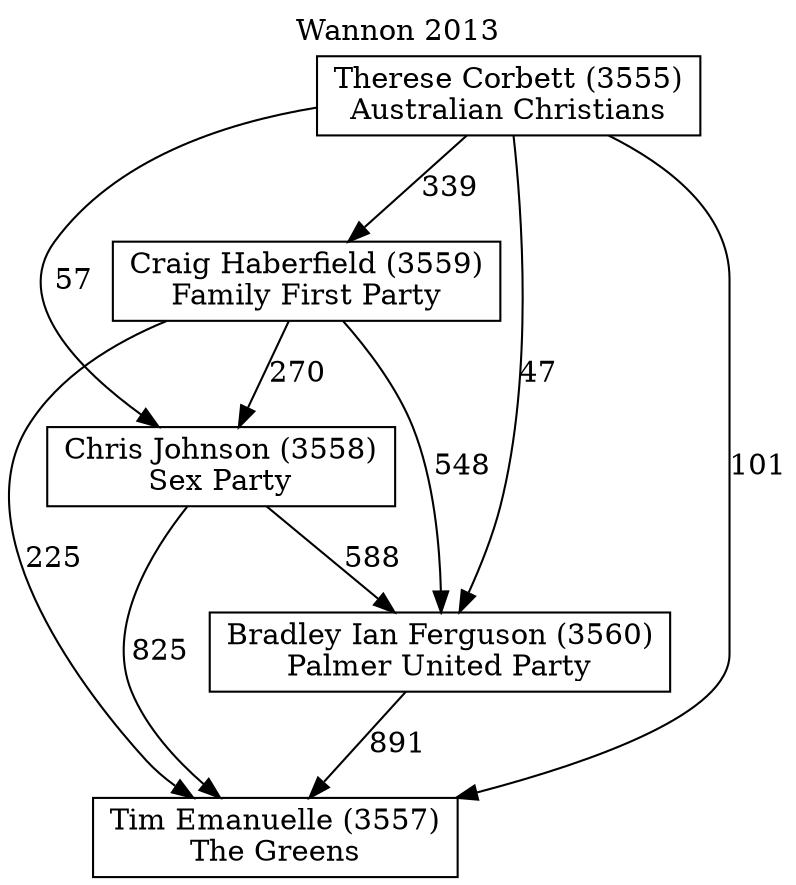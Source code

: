 // House preference flow
digraph "Tim Emanuelle (3557)_Wannon_2013" {
	graph [label="Wannon 2013" labelloc=t mclimit=10]
	node [shape=box]
	"Bradley Ian Ferguson (3560)" [label="Bradley Ian Ferguson (3560)
Palmer United Party"]
	"Chris Johnson (3558)" [label="Chris Johnson (3558)
Sex Party"]
	"Craig Haberfield (3559)" [label="Craig Haberfield (3559)
Family First Party"]
	"Therese Corbett (3555)" [label="Therese Corbett (3555)
Australian Christians"]
	"Tim Emanuelle (3557)" [label="Tim Emanuelle (3557)
The Greens"]
	"Bradley Ian Ferguson (3560)" -> "Tim Emanuelle (3557)" [label=891]
	"Chris Johnson (3558)" -> "Bradley Ian Ferguson (3560)" [label=588]
	"Chris Johnson (3558)" -> "Tim Emanuelle (3557)" [label=825]
	"Craig Haberfield (3559)" -> "Bradley Ian Ferguson (3560)" [label=548]
	"Craig Haberfield (3559)" -> "Chris Johnson (3558)" [label=270]
	"Craig Haberfield (3559)" -> "Tim Emanuelle (3557)" [label=225]
	"Therese Corbett (3555)" -> "Bradley Ian Ferguson (3560)" [label=47]
	"Therese Corbett (3555)" -> "Chris Johnson (3558)" [label=57]
	"Therese Corbett (3555)" -> "Craig Haberfield (3559)" [label=339]
	"Therese Corbett (3555)" -> "Tim Emanuelle (3557)" [label=101]
}
